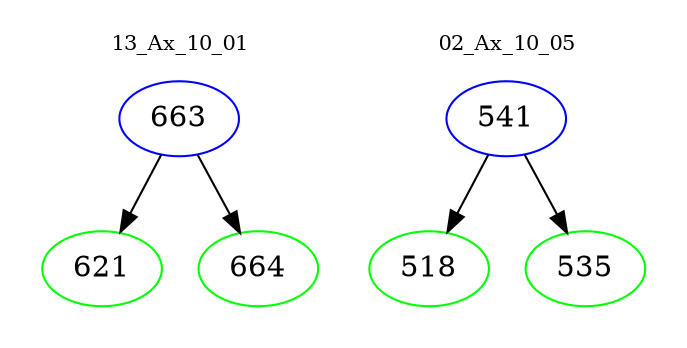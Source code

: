 digraph{
subgraph cluster_0 {
color = white
label = "13_Ax_10_01";
fontsize=10;
T0_663 [label="663", color="blue"]
T0_663 -> T0_621 [color="black"]
T0_621 [label="621", color="green"]
T0_663 -> T0_664 [color="black"]
T0_664 [label="664", color="green"]
}
subgraph cluster_1 {
color = white
label = "02_Ax_10_05";
fontsize=10;
T1_541 [label="541", color="blue"]
T1_541 -> T1_518 [color="black"]
T1_518 [label="518", color="green"]
T1_541 -> T1_535 [color="black"]
T1_535 [label="535", color="green"]
}
}
